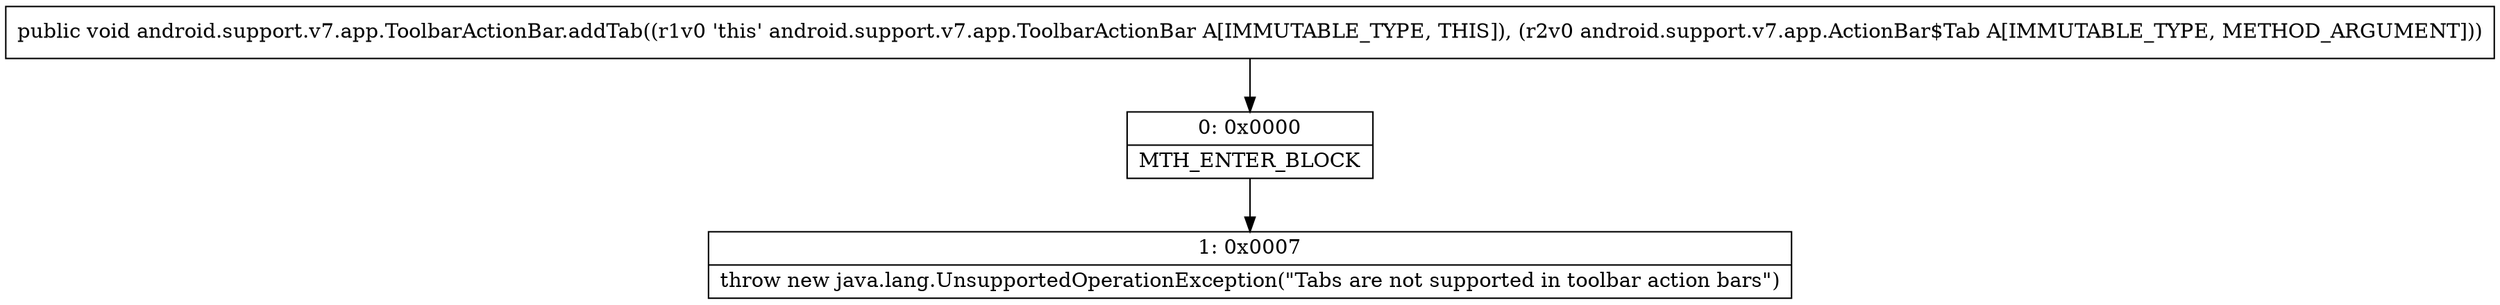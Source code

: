 digraph "CFG forandroid.support.v7.app.ToolbarActionBar.addTab(Landroid\/support\/v7\/app\/ActionBar$Tab;)V" {
Node_0 [shape=record,label="{0\:\ 0x0000|MTH_ENTER_BLOCK\l}"];
Node_1 [shape=record,label="{1\:\ 0x0007|throw new java.lang.UnsupportedOperationException(\"Tabs are not supported in toolbar action bars\")\l}"];
MethodNode[shape=record,label="{public void android.support.v7.app.ToolbarActionBar.addTab((r1v0 'this' android.support.v7.app.ToolbarActionBar A[IMMUTABLE_TYPE, THIS]), (r2v0 android.support.v7.app.ActionBar$Tab A[IMMUTABLE_TYPE, METHOD_ARGUMENT])) }"];
MethodNode -> Node_0;
Node_0 -> Node_1;
}

